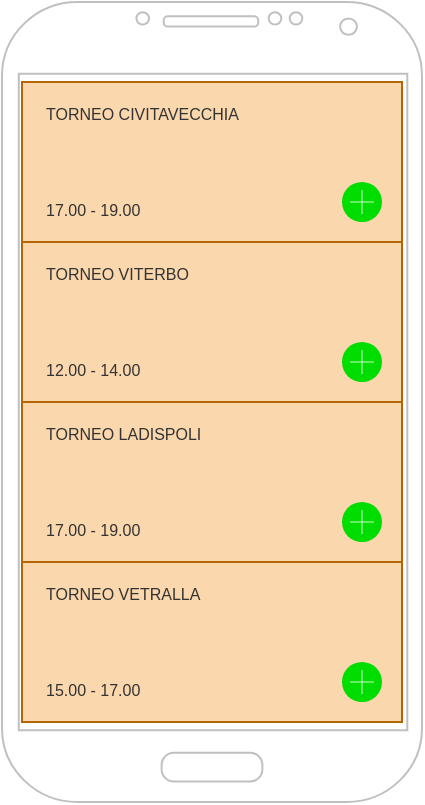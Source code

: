 <mxfile version="14.2.7" type="github">
  <diagram id="aB4EEXJy258UfXPvWzpP" name="Page-1">
    <mxGraphModel dx="981" dy="548" grid="1" gridSize="10" guides="1" tooltips="1" connect="1" arrows="1" fold="1" page="1" pageScale="1" pageWidth="2000" pageHeight="1600" math="0" shadow="0">
      <root>
        <mxCell id="0" />
        <mxCell id="1" parent="0" />
        <mxCell id="I7u1v-EpFPIjkbzIhD2q-1" value="" style="verticalLabelPosition=bottom;verticalAlign=top;html=1;shadow=0;dashed=0;strokeWidth=1;shape=mxgraph.android.phone2;strokeColor=#c0c0c0;" vertex="1" parent="1">
          <mxGeometry x="620" y="200" width="210" height="400" as="geometry" />
        </mxCell>
        <mxCell id="I7u1v-EpFPIjkbzIhD2q-2" value="" style="strokeWidth=1;html=1;shadow=0;dashed=0;shape=mxgraph.android.rrect;rSize=0;strokeColor=#b46504;fillColor=#fad7ac;" vertex="1" parent="1">
          <mxGeometry x="630" y="240" width="190" height="320" as="geometry" />
        </mxCell>
        <mxCell id="I7u1v-EpFPIjkbzIhD2q-3" value="TORNEO CIVITAVECCHIA&lt;br&gt;&lt;br&gt;&lt;br&gt;&lt;br&gt;&lt;br&gt;17.00 - 19.00&lt;br&gt;" style="strokeColor=inherit;fillColor=inherit;gradientColor=inherit;strokeWidth=1;html=1;shadow=0;dashed=0;shape=mxgraph.android.rrect;rSize=0;align=left;spacingLeft=10;fontSize=8;fontColor=#333333;" vertex="1" parent="I7u1v-EpFPIjkbzIhD2q-2">
          <mxGeometry width="190" height="80" as="geometry" />
        </mxCell>
        <mxCell id="I7u1v-EpFPIjkbzIhD2q-4" value="Menu Item 2" style="strokeColor=inherit;fillColor=inherit;gradientColor=inherit;strokeWidth=1;html=1;shadow=0;dashed=0;shape=mxgraph.android.rrect;rSize=0;align=left;spacingLeft=10;fontSize=8;fontColor=#333333;" vertex="1" parent="I7u1v-EpFPIjkbzIhD2q-2">
          <mxGeometry y="80" width="190" height="80" as="geometry" />
        </mxCell>
        <mxCell id="I7u1v-EpFPIjkbzIhD2q-5" value="Menu Item 3" style="strokeColor=inherit;fillColor=inherit;gradientColor=inherit;strokeWidth=1;html=1;shadow=0;dashed=0;shape=mxgraph.android.rrect;rSize=0;align=left;spacingLeft=10;fontSize=8;fontColor=#333333;" vertex="1" parent="I7u1v-EpFPIjkbzIhD2q-2">
          <mxGeometry y="160" width="190" height="80" as="geometry" />
        </mxCell>
        <mxCell id="I7u1v-EpFPIjkbzIhD2q-6" value="Menu Item 4" style="strokeColor=inherit;fillColor=inherit;gradientColor=inherit;strokeWidth=1;html=1;shadow=0;dashed=0;shape=mxgraph.android.rrect;rSize=0;align=left;spacingLeft=10;fontSize=8;fontColor=#333333;" vertex="1" parent="I7u1v-EpFPIjkbzIhD2q-2">
          <mxGeometry y="240" width="190" height="80" as="geometry" />
        </mxCell>
        <mxCell id="I7u1v-EpFPIjkbzIhD2q-7" value="TORNEO VITERBO&lt;br&gt;&lt;br&gt;&lt;br&gt;&lt;br&gt;&lt;br&gt;12.00 - 14.00" style="strokeColor=inherit;fillColor=inherit;gradientColor=inherit;strokeWidth=1;html=1;shadow=0;dashed=0;shape=mxgraph.android.rrect;rSize=0;align=left;spacingLeft=10;fontSize=8;fontColor=#333333;" vertex="1" parent="I7u1v-EpFPIjkbzIhD2q-2">
          <mxGeometry y="80" width="190" height="80" as="geometry" />
        </mxCell>
        <mxCell id="I7u1v-EpFPIjkbzIhD2q-8" value="TORNEO LADISPOLI&lt;br&gt;&lt;br&gt;&lt;br&gt;&lt;br&gt;&lt;br&gt;17.00 - 19.00" style="strokeColor=inherit;fillColor=inherit;gradientColor=inherit;strokeWidth=1;html=1;shadow=0;dashed=0;shape=mxgraph.android.rrect;rSize=0;align=left;spacingLeft=10;fontSize=8;fontColor=#333333;" vertex="1" parent="I7u1v-EpFPIjkbzIhD2q-2">
          <mxGeometry y="160" width="190" height="80" as="geometry" />
        </mxCell>
        <mxCell id="I7u1v-EpFPIjkbzIhD2q-9" value="TORNEO VETRALLA&lt;br&gt;&lt;br&gt;&lt;br&gt;&lt;br&gt;&lt;br&gt;15.00 - 17.00" style="strokeColor=inherit;fillColor=inherit;gradientColor=inherit;strokeWidth=1;html=1;shadow=0;dashed=0;shape=mxgraph.android.rrect;rSize=0;align=left;spacingLeft=10;fontSize=8;fontColor=#333333;" vertex="1" parent="I7u1v-EpFPIjkbzIhD2q-2">
          <mxGeometry y="240" width="190" height="80" as="geometry" />
        </mxCell>
        <mxCell id="I7u1v-EpFPIjkbzIhD2q-10" value="" style="html=1;verticalLabelPosition=bottom;labelBackgroundColor=#ffffff;verticalAlign=top;shadow=0;dashed=0;strokeWidth=2;shape=mxgraph.ios7.misc.add;fillColor=#00dd00;strokeColor=#ffffff;" vertex="1" parent="I7u1v-EpFPIjkbzIhD2q-2">
          <mxGeometry x="160" y="50" width="20" height="20" as="geometry" />
        </mxCell>
        <mxCell id="I7u1v-EpFPIjkbzIhD2q-11" value="" style="html=1;verticalLabelPosition=bottom;labelBackgroundColor=#ffffff;verticalAlign=top;shadow=0;dashed=0;strokeWidth=2;shape=mxgraph.ios7.misc.add;fillColor=#00dd00;strokeColor=#ffffff;" vertex="1" parent="I7u1v-EpFPIjkbzIhD2q-2">
          <mxGeometry x="160" y="130" width="20" height="20" as="geometry" />
        </mxCell>
        <mxCell id="I7u1v-EpFPIjkbzIhD2q-12" value="" style="html=1;verticalLabelPosition=bottom;labelBackgroundColor=#ffffff;verticalAlign=top;shadow=0;dashed=0;strokeWidth=2;shape=mxgraph.ios7.misc.add;fillColor=#00dd00;strokeColor=#ffffff;" vertex="1" parent="I7u1v-EpFPIjkbzIhD2q-2">
          <mxGeometry x="160" y="210" width="20" height="20" as="geometry" />
        </mxCell>
        <mxCell id="I7u1v-EpFPIjkbzIhD2q-13" value="" style="html=1;verticalLabelPosition=bottom;labelBackgroundColor=#ffffff;verticalAlign=top;shadow=0;dashed=0;strokeWidth=2;shape=mxgraph.ios7.misc.add;fillColor=#00dd00;strokeColor=#ffffff;" vertex="1" parent="I7u1v-EpFPIjkbzIhD2q-2">
          <mxGeometry x="160" y="290" width="20" height="20" as="geometry" />
        </mxCell>
      </root>
    </mxGraphModel>
  </diagram>
</mxfile>
